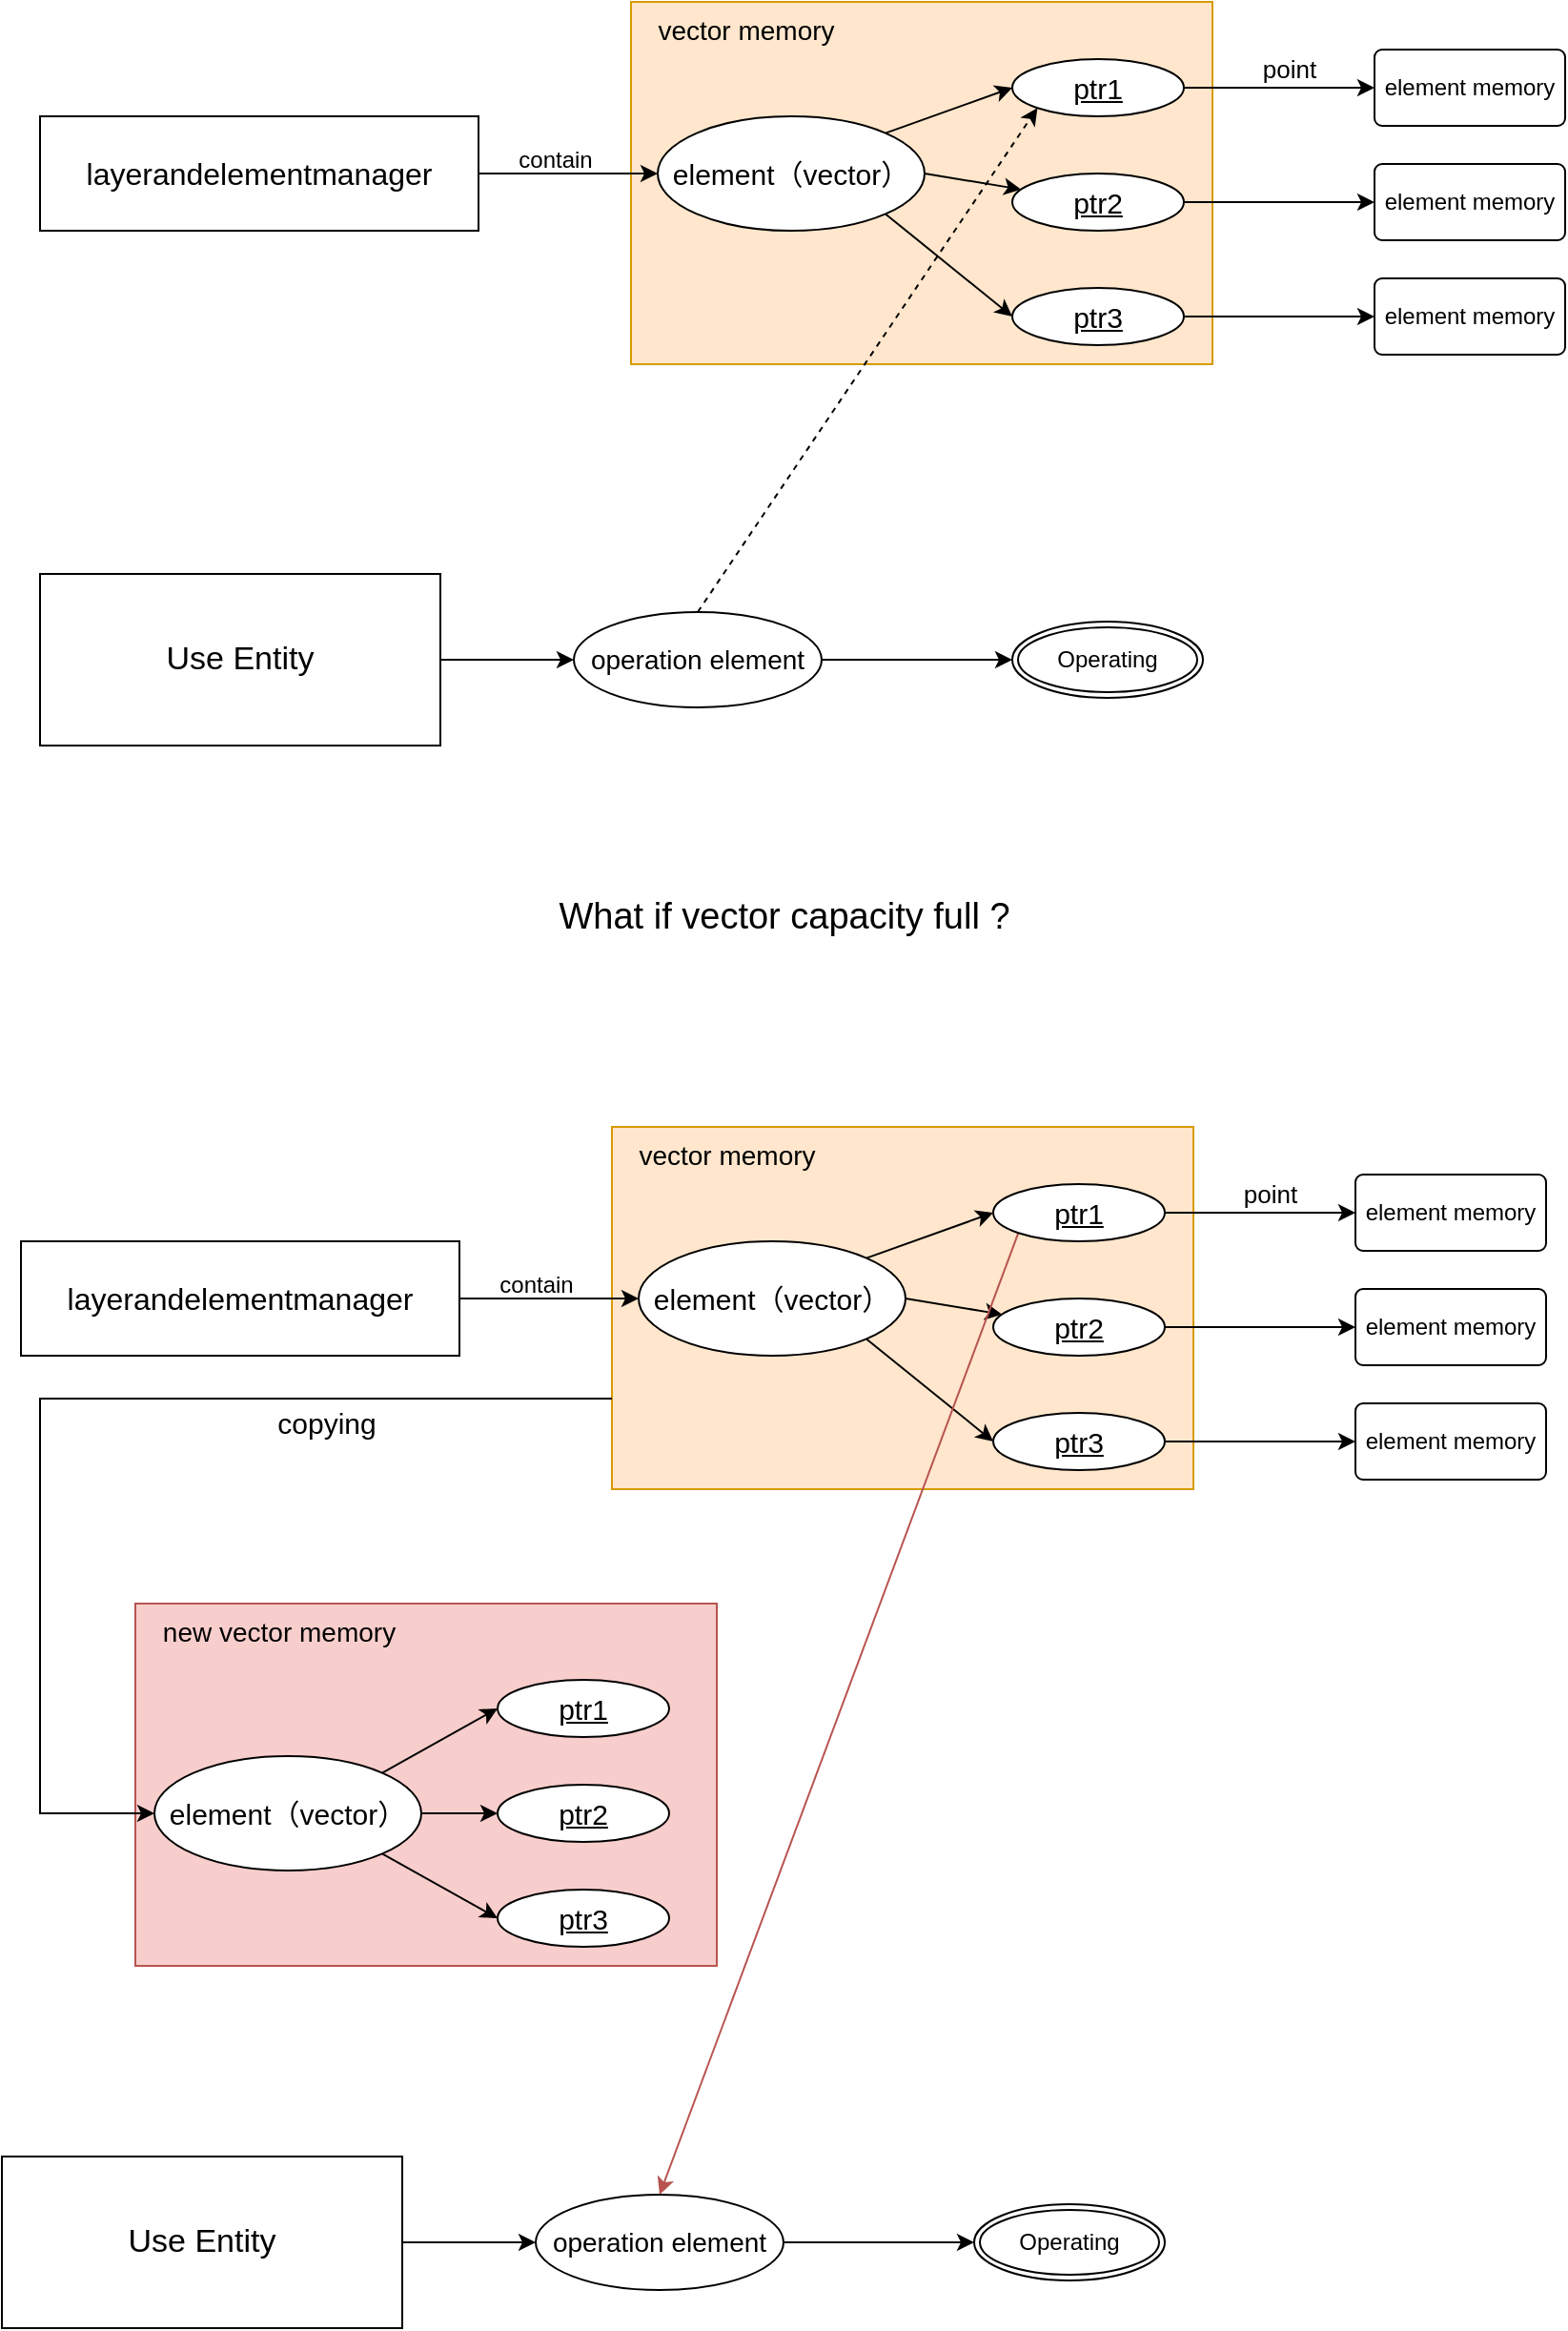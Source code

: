 <mxfile version="24.7.7">
  <diagram name="第 1 页" id="Ks2vNZVqEzAdOs3WgrEU">
    <mxGraphModel dx="1371" dy="786" grid="1" gridSize="10" guides="1" tooltips="1" connect="1" arrows="1" fold="1" page="1" pageScale="1" pageWidth="827" pageHeight="1169" math="0" shadow="0">
      <root>
        <mxCell id="0" />
        <mxCell id="1" parent="0" />
        <mxCell id="r0TrouKlHz-d5kefhsSM-60" value="" style="rounded=0;whiteSpace=wrap;html=1;fillColor=#f8cecc;strokeColor=#b85450;" vertex="1" parent="1">
          <mxGeometry x="70" y="1010" width="305" height="190" as="geometry" />
        </mxCell>
        <mxCell id="r0TrouKlHz-d5kefhsSM-19" value="" style="rounded=0;whiteSpace=wrap;html=1;fillColor=#ffe6cc;strokeColor=#d79b00;" vertex="1" parent="1">
          <mxGeometry x="330" y="170" width="305" height="190" as="geometry" />
        </mxCell>
        <mxCell id="r0TrouKlHz-d5kefhsSM-4" style="edgeStyle=orthogonalEdgeStyle;rounded=0;orthogonalLoop=1;jettySize=auto;html=1;exitX=1;exitY=0.5;exitDx=0;exitDy=0;entryX=0;entryY=0.5;entryDx=0;entryDy=0;" edge="1" parent="1" source="r0TrouKlHz-d5kefhsSM-1" target="r0TrouKlHz-d5kefhsSM-3">
          <mxGeometry relative="1" as="geometry" />
        </mxCell>
        <mxCell id="r0TrouKlHz-d5kefhsSM-1" value="&lt;font style=&quot;font-size: 16px;&quot;&gt;layerandelementmanager&lt;/font&gt;" style="rounded=0;whiteSpace=wrap;html=1;fontSize=16;" vertex="1" parent="1">
          <mxGeometry x="20" y="230" width="230" height="60" as="geometry" />
        </mxCell>
        <mxCell id="r0TrouKlHz-d5kefhsSM-10" style="rounded=0;orthogonalLoop=1;jettySize=auto;html=1;exitX=1;exitY=0;exitDx=0;exitDy=0;entryX=0;entryY=0.5;entryDx=0;entryDy=0;" edge="1" parent="1" source="r0TrouKlHz-d5kefhsSM-3" target="r0TrouKlHz-d5kefhsSM-7">
          <mxGeometry relative="1" as="geometry" />
        </mxCell>
        <mxCell id="r0TrouKlHz-d5kefhsSM-11" style="rounded=0;orthogonalLoop=1;jettySize=auto;html=1;exitX=1;exitY=0.5;exitDx=0;exitDy=0;" edge="1" parent="1" source="r0TrouKlHz-d5kefhsSM-3" target="r0TrouKlHz-d5kefhsSM-8">
          <mxGeometry relative="1" as="geometry" />
        </mxCell>
        <mxCell id="r0TrouKlHz-d5kefhsSM-12" style="rounded=0;orthogonalLoop=1;jettySize=auto;html=1;exitX=1;exitY=1;exitDx=0;exitDy=0;entryX=0;entryY=0.5;entryDx=0;entryDy=0;" edge="1" parent="1" source="r0TrouKlHz-d5kefhsSM-3" target="r0TrouKlHz-d5kefhsSM-9">
          <mxGeometry relative="1" as="geometry" />
        </mxCell>
        <mxCell id="r0TrouKlHz-d5kefhsSM-3" value="element（vector）" style="ellipse;whiteSpace=wrap;html=1;align=center;fontSize=15;" vertex="1" parent="1">
          <mxGeometry x="344" y="230" width="140" height="60" as="geometry" />
        </mxCell>
        <mxCell id="r0TrouKlHz-d5kefhsSM-5" value="contain" style="text;html=1;align=center;verticalAlign=middle;resizable=0;points=[];autosize=1;strokeColor=none;fillColor=none;" vertex="1" parent="1">
          <mxGeometry x="260" y="238" width="60" height="30" as="geometry" />
        </mxCell>
        <mxCell id="r0TrouKlHz-d5kefhsSM-14" style="edgeStyle=orthogonalEdgeStyle;rounded=0;orthogonalLoop=1;jettySize=auto;html=1;exitX=1;exitY=0.5;exitDx=0;exitDy=0;entryX=0;entryY=0.5;entryDx=0;entryDy=0;" edge="1" parent="1" source="r0TrouKlHz-d5kefhsSM-7" target="r0TrouKlHz-d5kefhsSM-13">
          <mxGeometry relative="1" as="geometry" />
        </mxCell>
        <mxCell id="r0TrouKlHz-d5kefhsSM-7" value="ptr1" style="ellipse;whiteSpace=wrap;html=1;align=center;fontStyle=4;fontSize=15;" vertex="1" parent="1">
          <mxGeometry x="530" y="200" width="90" height="30" as="geometry" />
        </mxCell>
        <mxCell id="r0TrouKlHz-d5kefhsSM-17" style="edgeStyle=orthogonalEdgeStyle;rounded=0;orthogonalLoop=1;jettySize=auto;html=1;exitX=1;exitY=0.5;exitDx=0;exitDy=0;entryX=0;entryY=0.5;entryDx=0;entryDy=0;" edge="1" parent="1" source="r0TrouKlHz-d5kefhsSM-8" target="r0TrouKlHz-d5kefhsSM-15">
          <mxGeometry relative="1" as="geometry" />
        </mxCell>
        <mxCell id="r0TrouKlHz-d5kefhsSM-8" value="ptr2" style="ellipse;whiteSpace=wrap;html=1;align=center;fontStyle=4;fontSize=15;" vertex="1" parent="1">
          <mxGeometry x="530" y="260" width="90" height="30" as="geometry" />
        </mxCell>
        <mxCell id="r0TrouKlHz-d5kefhsSM-18" style="edgeStyle=orthogonalEdgeStyle;rounded=0;orthogonalLoop=1;jettySize=auto;html=1;exitX=1;exitY=0.5;exitDx=0;exitDy=0;entryX=0;entryY=0.5;entryDx=0;entryDy=0;" edge="1" parent="1" source="r0TrouKlHz-d5kefhsSM-9" target="r0TrouKlHz-d5kefhsSM-16">
          <mxGeometry relative="1" as="geometry" />
        </mxCell>
        <mxCell id="r0TrouKlHz-d5kefhsSM-9" value="ptr3" style="ellipse;whiteSpace=wrap;html=1;align=center;fontStyle=4;fontSize=15;" vertex="1" parent="1">
          <mxGeometry x="530" y="320" width="90" height="30" as="geometry" />
        </mxCell>
        <mxCell id="r0TrouKlHz-d5kefhsSM-13" value="element memory" style="rounded=1;arcSize=10;whiteSpace=wrap;html=1;align=center;" vertex="1" parent="1">
          <mxGeometry x="720" y="195" width="100" height="40" as="geometry" />
        </mxCell>
        <mxCell id="r0TrouKlHz-d5kefhsSM-15" value="element memory" style="rounded=1;arcSize=10;whiteSpace=wrap;html=1;align=center;" vertex="1" parent="1">
          <mxGeometry x="720" y="255" width="100" height="40" as="geometry" />
        </mxCell>
        <mxCell id="r0TrouKlHz-d5kefhsSM-16" value="element memory" style="rounded=1;arcSize=10;whiteSpace=wrap;html=1;align=center;" vertex="1" parent="1">
          <mxGeometry x="720" y="315" width="100" height="40" as="geometry" />
        </mxCell>
        <mxCell id="r0TrouKlHz-d5kefhsSM-20" value="vector memory" style="text;html=1;align=center;verticalAlign=middle;resizable=0;points=[];autosize=1;strokeColor=none;fillColor=none;fontSize=14;" vertex="1" parent="1">
          <mxGeometry x="330" y="170" width="120" height="30" as="geometry" />
        </mxCell>
        <mxCell id="r0TrouKlHz-d5kefhsSM-21" value="point" style="text;html=1;align=center;verticalAlign=middle;resizable=0;points=[];autosize=1;strokeColor=none;fillColor=none;fontSize=13;" vertex="1" parent="1">
          <mxGeometry x="650" y="190" width="50" height="30" as="geometry" />
        </mxCell>
        <mxCell id="r0TrouKlHz-d5kefhsSM-30" style="edgeStyle=orthogonalEdgeStyle;rounded=0;orthogonalLoop=1;jettySize=auto;html=1;exitX=1;exitY=0.5;exitDx=0;exitDy=0;entryX=0;entryY=0.5;entryDx=0;entryDy=0;" edge="1" parent="1" source="r0TrouKlHz-d5kefhsSM-23" target="r0TrouKlHz-d5kefhsSM-29">
          <mxGeometry relative="1" as="geometry" />
        </mxCell>
        <mxCell id="r0TrouKlHz-d5kefhsSM-23" value="Use Entity" style="whiteSpace=wrap;html=1;align=center;fontSize=17;" vertex="1" parent="1">
          <mxGeometry x="20" y="470" width="210" height="90" as="geometry" />
        </mxCell>
        <mxCell id="r0TrouKlHz-d5kefhsSM-28" value="What if vector capacity full ?" style="text;html=1;align=center;verticalAlign=middle;resizable=0;points=[];autosize=1;strokeColor=none;fillColor=none;fontSize=19;" vertex="1" parent="1">
          <mxGeometry x="280" y="630" width="260" height="40" as="geometry" />
        </mxCell>
        <mxCell id="r0TrouKlHz-d5kefhsSM-32" style="edgeStyle=orthogonalEdgeStyle;rounded=0;orthogonalLoop=1;jettySize=auto;html=1;exitX=1;exitY=0.5;exitDx=0;exitDy=0;" edge="1" parent="1" source="r0TrouKlHz-d5kefhsSM-29" target="r0TrouKlHz-d5kefhsSM-31">
          <mxGeometry relative="1" as="geometry" />
        </mxCell>
        <mxCell id="r0TrouKlHz-d5kefhsSM-73" style="rounded=0;orthogonalLoop=1;jettySize=auto;html=1;exitX=0.5;exitY=0;exitDx=0;exitDy=0;entryX=0;entryY=1;entryDx=0;entryDy=0;dashed=1;" edge="1" parent="1" source="r0TrouKlHz-d5kefhsSM-29" target="r0TrouKlHz-d5kefhsSM-7">
          <mxGeometry relative="1" as="geometry" />
        </mxCell>
        <mxCell id="r0TrouKlHz-d5kefhsSM-29" value="operation element" style="ellipse;whiteSpace=wrap;html=1;align=center;fontSize=14;" vertex="1" parent="1">
          <mxGeometry x="300" y="490" width="130" height="50" as="geometry" />
        </mxCell>
        <mxCell id="r0TrouKlHz-d5kefhsSM-31" value="Operating" style="ellipse;shape=doubleEllipse;margin=3;whiteSpace=wrap;html=1;align=center;" vertex="1" parent="1">
          <mxGeometry x="530" y="495" width="100" height="40" as="geometry" />
        </mxCell>
        <mxCell id="r0TrouKlHz-d5kefhsSM-33" value="" style="rounded=0;whiteSpace=wrap;html=1;fillColor=#ffe6cc;strokeColor=#d79b00;" vertex="1" parent="1">
          <mxGeometry x="320" y="760" width="305" height="190" as="geometry" />
        </mxCell>
        <mxCell id="r0TrouKlHz-d5kefhsSM-34" style="edgeStyle=orthogonalEdgeStyle;rounded=0;orthogonalLoop=1;jettySize=auto;html=1;exitX=1;exitY=0.5;exitDx=0;exitDy=0;entryX=0;entryY=0.5;entryDx=0;entryDy=0;" edge="1" parent="1" source="r0TrouKlHz-d5kefhsSM-35" target="r0TrouKlHz-d5kefhsSM-39">
          <mxGeometry relative="1" as="geometry" />
        </mxCell>
        <mxCell id="r0TrouKlHz-d5kefhsSM-68" style="edgeStyle=orthogonalEdgeStyle;rounded=0;orthogonalLoop=1;jettySize=auto;html=1;exitX=0;exitY=0.75;exitDx=0;exitDy=0;entryX=0;entryY=0.5;entryDx=0;entryDy=0;" edge="1" parent="1" source="r0TrouKlHz-d5kefhsSM-33" target="r0TrouKlHz-d5kefhsSM-67">
          <mxGeometry relative="1" as="geometry">
            <Array as="points">
              <mxPoint x="20" y="903" />
              <mxPoint x="20" y="1120" />
            </Array>
          </mxGeometry>
        </mxCell>
        <mxCell id="r0TrouKlHz-d5kefhsSM-35" value="&lt;font style=&quot;font-size: 16px;&quot;&gt;layerandelementmanager&lt;/font&gt;" style="rounded=0;whiteSpace=wrap;html=1;fontSize=16;" vertex="1" parent="1">
          <mxGeometry x="10" y="820" width="230" height="60" as="geometry" />
        </mxCell>
        <mxCell id="r0TrouKlHz-d5kefhsSM-36" style="rounded=0;orthogonalLoop=1;jettySize=auto;html=1;exitX=1;exitY=0;exitDx=0;exitDy=0;entryX=0;entryY=0.5;entryDx=0;entryDy=0;" edge="1" parent="1" source="r0TrouKlHz-d5kefhsSM-39" target="r0TrouKlHz-d5kefhsSM-43">
          <mxGeometry relative="1" as="geometry" />
        </mxCell>
        <mxCell id="r0TrouKlHz-d5kefhsSM-37" style="rounded=0;orthogonalLoop=1;jettySize=auto;html=1;exitX=1;exitY=0.5;exitDx=0;exitDy=0;" edge="1" parent="1" source="r0TrouKlHz-d5kefhsSM-39" target="r0TrouKlHz-d5kefhsSM-45">
          <mxGeometry relative="1" as="geometry" />
        </mxCell>
        <mxCell id="r0TrouKlHz-d5kefhsSM-38" style="rounded=0;orthogonalLoop=1;jettySize=auto;html=1;exitX=1;exitY=1;exitDx=0;exitDy=0;entryX=0;entryY=0.5;entryDx=0;entryDy=0;" edge="1" parent="1" source="r0TrouKlHz-d5kefhsSM-39" target="r0TrouKlHz-d5kefhsSM-47">
          <mxGeometry relative="1" as="geometry" />
        </mxCell>
        <mxCell id="r0TrouKlHz-d5kefhsSM-39" value="element（vector）" style="ellipse;whiteSpace=wrap;html=1;align=center;fontSize=15;" vertex="1" parent="1">
          <mxGeometry x="334" y="820" width="140" height="60" as="geometry" />
        </mxCell>
        <mxCell id="r0TrouKlHz-d5kefhsSM-40" value="contain" style="text;html=1;align=center;verticalAlign=middle;resizable=0;points=[];autosize=1;strokeColor=none;fillColor=none;" vertex="1" parent="1">
          <mxGeometry x="250" y="828" width="60" height="30" as="geometry" />
        </mxCell>
        <mxCell id="r0TrouKlHz-d5kefhsSM-41" style="edgeStyle=orthogonalEdgeStyle;rounded=0;orthogonalLoop=1;jettySize=auto;html=1;exitX=1;exitY=0.5;exitDx=0;exitDy=0;entryX=0;entryY=0.5;entryDx=0;entryDy=0;" edge="1" parent="1" source="r0TrouKlHz-d5kefhsSM-43" target="r0TrouKlHz-d5kefhsSM-48">
          <mxGeometry relative="1" as="geometry" />
        </mxCell>
        <mxCell id="r0TrouKlHz-d5kefhsSM-42" style="rounded=0;orthogonalLoop=1;jettySize=auto;html=1;exitX=0;exitY=1;exitDx=0;exitDy=0;fillColor=#f8cecc;strokeColor=#b85450;entryX=0.5;entryY=0;entryDx=0;entryDy=0;" edge="1" parent="1" source="r0TrouKlHz-d5kefhsSM-43" target="r0TrouKlHz-d5kefhsSM-56">
          <mxGeometry relative="1" as="geometry">
            <mxPoint x="460" y="1060" as="targetPoint" />
          </mxGeometry>
        </mxCell>
        <mxCell id="r0TrouKlHz-d5kefhsSM-43" value="ptr1" style="ellipse;whiteSpace=wrap;html=1;align=center;fontStyle=4;fontSize=15;" vertex="1" parent="1">
          <mxGeometry x="520" y="790" width="90" height="30" as="geometry" />
        </mxCell>
        <mxCell id="r0TrouKlHz-d5kefhsSM-44" style="edgeStyle=orthogonalEdgeStyle;rounded=0;orthogonalLoop=1;jettySize=auto;html=1;exitX=1;exitY=0.5;exitDx=0;exitDy=0;entryX=0;entryY=0.5;entryDx=0;entryDy=0;" edge="1" parent="1" source="r0TrouKlHz-d5kefhsSM-45" target="r0TrouKlHz-d5kefhsSM-49">
          <mxGeometry relative="1" as="geometry" />
        </mxCell>
        <mxCell id="r0TrouKlHz-d5kefhsSM-45" value="ptr2" style="ellipse;whiteSpace=wrap;html=1;align=center;fontStyle=4;fontSize=15;" vertex="1" parent="1">
          <mxGeometry x="520" y="850" width="90" height="30" as="geometry" />
        </mxCell>
        <mxCell id="r0TrouKlHz-d5kefhsSM-46" style="edgeStyle=orthogonalEdgeStyle;rounded=0;orthogonalLoop=1;jettySize=auto;html=1;exitX=1;exitY=0.5;exitDx=0;exitDy=0;entryX=0;entryY=0.5;entryDx=0;entryDy=0;" edge="1" parent="1" source="r0TrouKlHz-d5kefhsSM-47" target="r0TrouKlHz-d5kefhsSM-50">
          <mxGeometry relative="1" as="geometry" />
        </mxCell>
        <mxCell id="r0TrouKlHz-d5kefhsSM-47" value="ptr3" style="ellipse;whiteSpace=wrap;html=1;align=center;fontStyle=4;fontSize=15;" vertex="1" parent="1">
          <mxGeometry x="520" y="910" width="90" height="30" as="geometry" />
        </mxCell>
        <mxCell id="r0TrouKlHz-d5kefhsSM-48" value="element memory" style="rounded=1;arcSize=10;whiteSpace=wrap;html=1;align=center;" vertex="1" parent="1">
          <mxGeometry x="710" y="785" width="100" height="40" as="geometry" />
        </mxCell>
        <mxCell id="r0TrouKlHz-d5kefhsSM-49" value="element memory" style="rounded=1;arcSize=10;whiteSpace=wrap;html=1;align=center;" vertex="1" parent="1">
          <mxGeometry x="710" y="845" width="100" height="40" as="geometry" />
        </mxCell>
        <mxCell id="r0TrouKlHz-d5kefhsSM-50" value="element memory" style="rounded=1;arcSize=10;whiteSpace=wrap;html=1;align=center;" vertex="1" parent="1">
          <mxGeometry x="710" y="905" width="100" height="40" as="geometry" />
        </mxCell>
        <mxCell id="r0TrouKlHz-d5kefhsSM-51" value="vector memory" style="text;html=1;align=center;verticalAlign=middle;resizable=0;points=[];autosize=1;strokeColor=none;fillColor=none;fontSize=14;" vertex="1" parent="1">
          <mxGeometry x="320" y="760" width="120" height="30" as="geometry" />
        </mxCell>
        <mxCell id="r0TrouKlHz-d5kefhsSM-52" value="point" style="text;html=1;align=center;verticalAlign=middle;resizable=0;points=[];autosize=1;strokeColor=none;fillColor=none;fontSize=13;" vertex="1" parent="1">
          <mxGeometry x="640" y="780" width="50" height="30" as="geometry" />
        </mxCell>
        <mxCell id="r0TrouKlHz-d5kefhsSM-53" style="edgeStyle=orthogonalEdgeStyle;rounded=0;orthogonalLoop=1;jettySize=auto;html=1;exitX=1;exitY=0.5;exitDx=0;exitDy=0;entryX=0;entryY=0.5;entryDx=0;entryDy=0;" edge="1" parent="1" source="r0TrouKlHz-d5kefhsSM-54" target="r0TrouKlHz-d5kefhsSM-56">
          <mxGeometry relative="1" as="geometry" />
        </mxCell>
        <mxCell id="r0TrouKlHz-d5kefhsSM-54" value="Use Entity" style="whiteSpace=wrap;html=1;align=center;fontSize=17;" vertex="1" parent="1">
          <mxGeometry y="1300" width="210" height="90" as="geometry" />
        </mxCell>
        <mxCell id="r0TrouKlHz-d5kefhsSM-55" style="edgeStyle=orthogonalEdgeStyle;rounded=0;orthogonalLoop=1;jettySize=auto;html=1;exitX=1;exitY=0.5;exitDx=0;exitDy=0;" edge="1" parent="1" source="r0TrouKlHz-d5kefhsSM-56" target="r0TrouKlHz-d5kefhsSM-57">
          <mxGeometry relative="1" as="geometry" />
        </mxCell>
        <mxCell id="r0TrouKlHz-d5kefhsSM-56" value="operation element" style="ellipse;whiteSpace=wrap;html=1;align=center;fontSize=14;" vertex="1" parent="1">
          <mxGeometry x="280" y="1320" width="130" height="50" as="geometry" />
        </mxCell>
        <mxCell id="r0TrouKlHz-d5kefhsSM-57" value="Operating" style="ellipse;shape=doubleEllipse;margin=3;whiteSpace=wrap;html=1;align=center;" vertex="1" parent="1">
          <mxGeometry x="510" y="1325" width="100" height="40" as="geometry" />
        </mxCell>
        <mxCell id="r0TrouKlHz-d5kefhsSM-62" value="new vector memory" style="text;html=1;align=center;verticalAlign=middle;resizable=0;points=[];autosize=1;strokeColor=none;fillColor=none;fontSize=14;" vertex="1" parent="1">
          <mxGeometry x="70" y="1010" width="150" height="30" as="geometry" />
        </mxCell>
        <mxCell id="r0TrouKlHz-d5kefhsSM-74" style="rounded=0;orthogonalLoop=1;jettySize=auto;html=1;exitX=1;exitY=0;exitDx=0;exitDy=0;entryX=0;entryY=0.5;entryDx=0;entryDy=0;" edge="1" parent="1" source="r0TrouKlHz-d5kefhsSM-67" target="r0TrouKlHz-d5kefhsSM-70">
          <mxGeometry relative="1" as="geometry" />
        </mxCell>
        <mxCell id="r0TrouKlHz-d5kefhsSM-75" style="rounded=0;orthogonalLoop=1;jettySize=auto;html=1;exitX=1;exitY=0.5;exitDx=0;exitDy=0;entryX=0;entryY=0.5;entryDx=0;entryDy=0;" edge="1" parent="1" source="r0TrouKlHz-d5kefhsSM-67" target="r0TrouKlHz-d5kefhsSM-71">
          <mxGeometry relative="1" as="geometry" />
        </mxCell>
        <mxCell id="r0TrouKlHz-d5kefhsSM-76" style="rounded=0;orthogonalLoop=1;jettySize=auto;html=1;exitX=1;exitY=1;exitDx=0;exitDy=0;entryX=0;entryY=0.5;entryDx=0;entryDy=0;" edge="1" parent="1" source="r0TrouKlHz-d5kefhsSM-67" target="r0TrouKlHz-d5kefhsSM-72">
          <mxGeometry relative="1" as="geometry" />
        </mxCell>
        <mxCell id="r0TrouKlHz-d5kefhsSM-67" value="element（vector）" style="ellipse;whiteSpace=wrap;html=1;align=center;fontSize=15;" vertex="1" parent="1">
          <mxGeometry x="80" y="1090" width="140" height="60" as="geometry" />
        </mxCell>
        <mxCell id="r0TrouKlHz-d5kefhsSM-69" value="copying" style="text;html=1;align=center;verticalAlign=middle;resizable=0;points=[];autosize=1;strokeColor=none;fillColor=none;strokeWidth=4;fontSize=15;" vertex="1" parent="1">
          <mxGeometry x="130" y="900" width="80" height="30" as="geometry" />
        </mxCell>
        <mxCell id="r0TrouKlHz-d5kefhsSM-70" value="ptr1" style="ellipse;whiteSpace=wrap;html=1;align=center;fontStyle=4;fontSize=15;" vertex="1" parent="1">
          <mxGeometry x="260" y="1050" width="90" height="30" as="geometry" />
        </mxCell>
        <mxCell id="r0TrouKlHz-d5kefhsSM-71" value="ptr2" style="ellipse;whiteSpace=wrap;html=1;align=center;fontStyle=4;fontSize=15;" vertex="1" parent="1">
          <mxGeometry x="260" y="1105" width="90" height="30" as="geometry" />
        </mxCell>
        <mxCell id="r0TrouKlHz-d5kefhsSM-72" value="ptr3" style="ellipse;whiteSpace=wrap;html=1;align=center;fontStyle=4;fontSize=15;" vertex="1" parent="1">
          <mxGeometry x="260" y="1160" width="90" height="30" as="geometry" />
        </mxCell>
      </root>
    </mxGraphModel>
  </diagram>
</mxfile>
